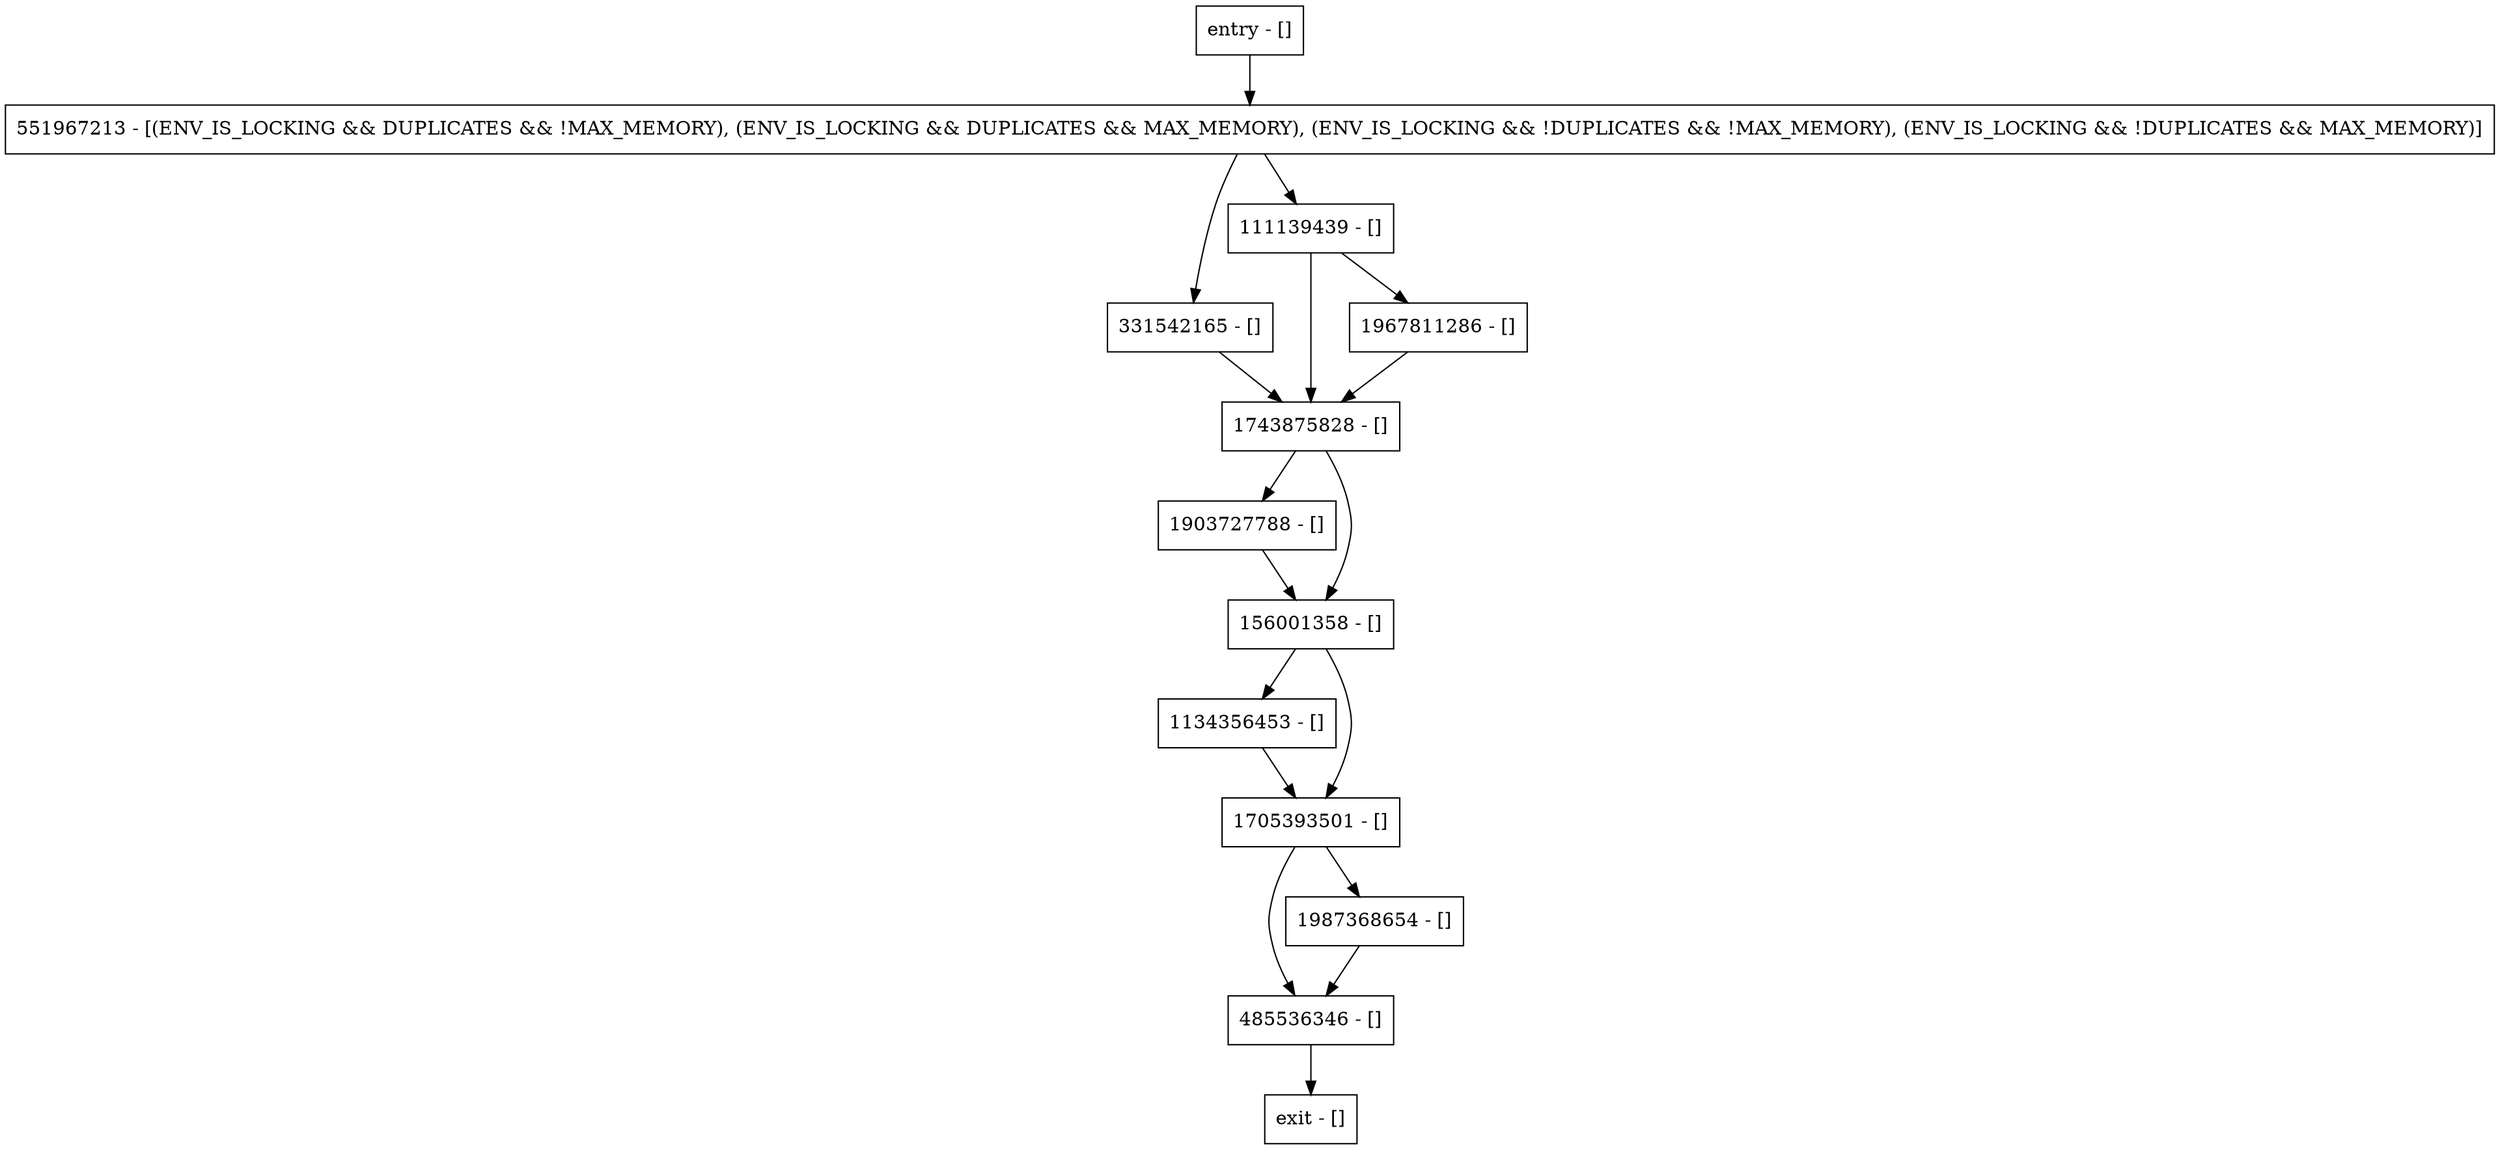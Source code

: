 digraph writeToLog {
node [shape=record];
1743875828 [label="1743875828 - []"];
485536346 [label="485536346 - []"];
1134356453 [label="1134356453 - []"];
1903727788 [label="1903727788 - []"];
entry [label="entry - []"];
exit [label="exit - []"];
1705393501 [label="1705393501 - []"];
1987368654 [label="1987368654 - []"];
551967213 [label="551967213 - [(ENV_IS_LOCKING && DUPLICATES && !MAX_MEMORY), (ENV_IS_LOCKING && DUPLICATES && MAX_MEMORY), (ENV_IS_LOCKING && !DUPLICATES && !MAX_MEMORY), (ENV_IS_LOCKING && !DUPLICATES && MAX_MEMORY)]"];
331542165 [label="331542165 - []"];
1967811286 [label="1967811286 - []"];
156001358 [label="156001358 - []"];
111139439 [label="111139439 - []"];
entry;
exit;
1743875828 -> 1903727788;
1743875828 -> 156001358;
485536346 -> exit;
1134356453 -> 1705393501;
1903727788 -> 156001358;
entry -> 551967213;
1705393501 -> 485536346;
1705393501 -> 1987368654;
1987368654 -> 485536346;
551967213 -> 331542165;
551967213 -> 111139439;
331542165 -> 1743875828;
1967811286 -> 1743875828;
156001358 -> 1705393501;
156001358 -> 1134356453;
111139439 -> 1743875828;
111139439 -> 1967811286;
}
